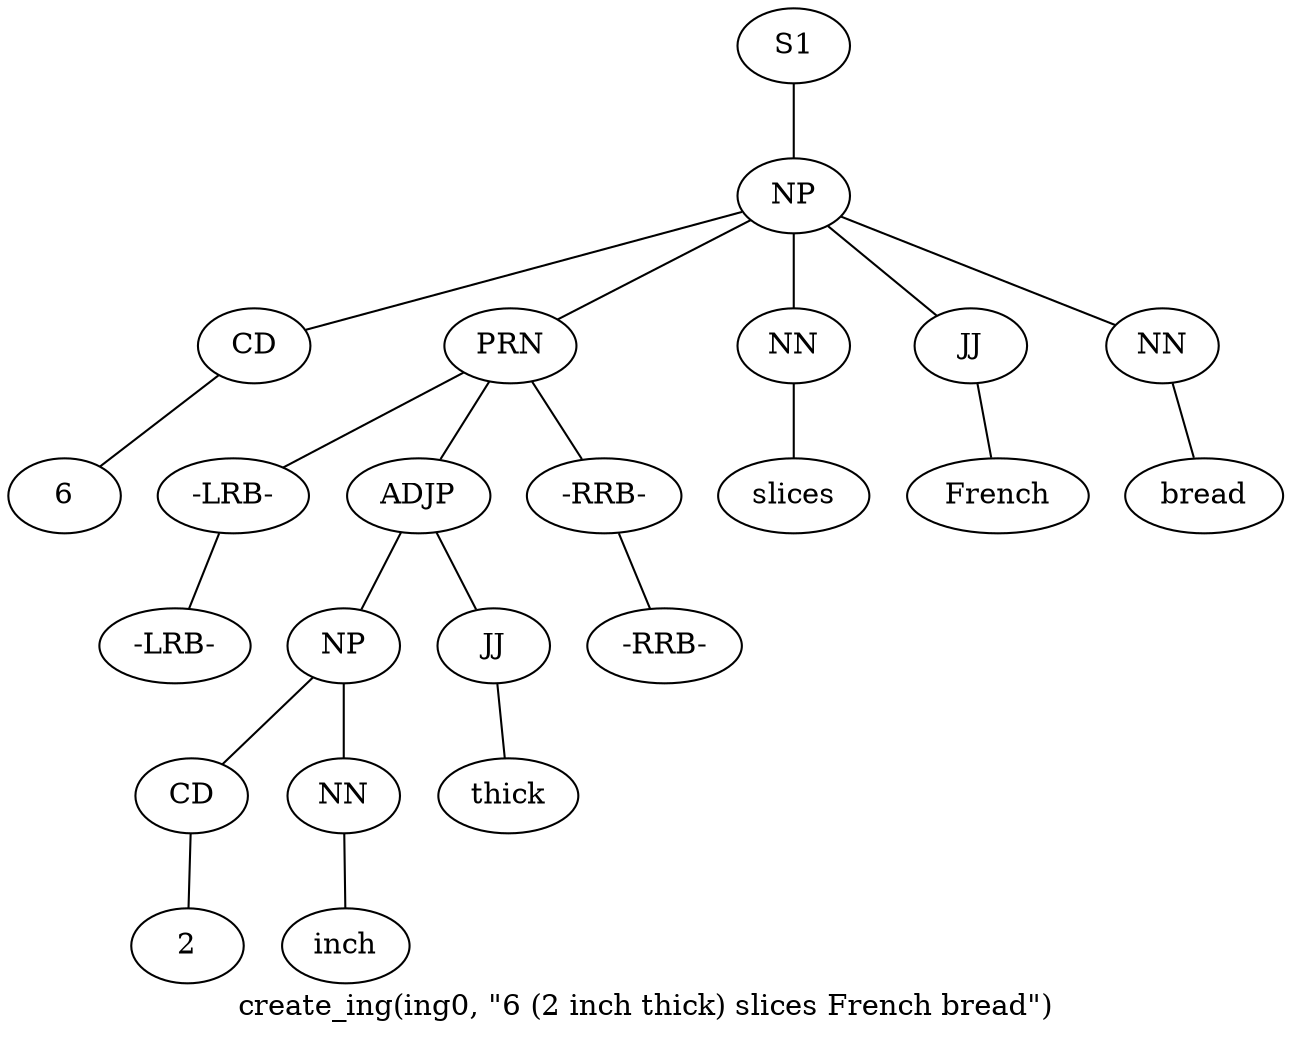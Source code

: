graph SyntaxGraph {
	label = "create_ing(ing0, \"6 (2 inch thick) slices French bread\")";
	Node0 [label="S1"];
	Node1 [label="NP"];
	Node2 [label="CD"];
	Node3 [label="6"];
	Node4 [label="PRN"];
	Node5 [label="-LRB-"];
	Node6 [label="-LRB-"];
	Node7 [label="ADJP"];
	Node8 [label="NP"];
	Node9 [label="CD"];
	Node10 [label="2"];
	Node11 [label="NN"];
	Node12 [label="inch"];
	Node13 [label="JJ"];
	Node14 [label="thick"];
	Node15 [label="-RRB-"];
	Node16 [label="-RRB-"];
	Node17 [label="NN"];
	Node18 [label="slices"];
	Node19 [label="JJ"];
	Node20 [label="French"];
	Node21 [label="NN"];
	Node22 [label="bread"];

	Node0 -- Node1;
	Node1 -- Node2;
	Node1 -- Node4;
	Node1 -- Node17;
	Node1 -- Node19;
	Node1 -- Node21;
	Node2 -- Node3;
	Node4 -- Node5;
	Node4 -- Node7;
	Node4 -- Node15;
	Node5 -- Node6;
	Node7 -- Node8;
	Node7 -- Node13;
	Node8 -- Node9;
	Node8 -- Node11;
	Node9 -- Node10;
	Node11 -- Node12;
	Node13 -- Node14;
	Node15 -- Node16;
	Node17 -- Node18;
	Node19 -- Node20;
	Node21 -- Node22;
}